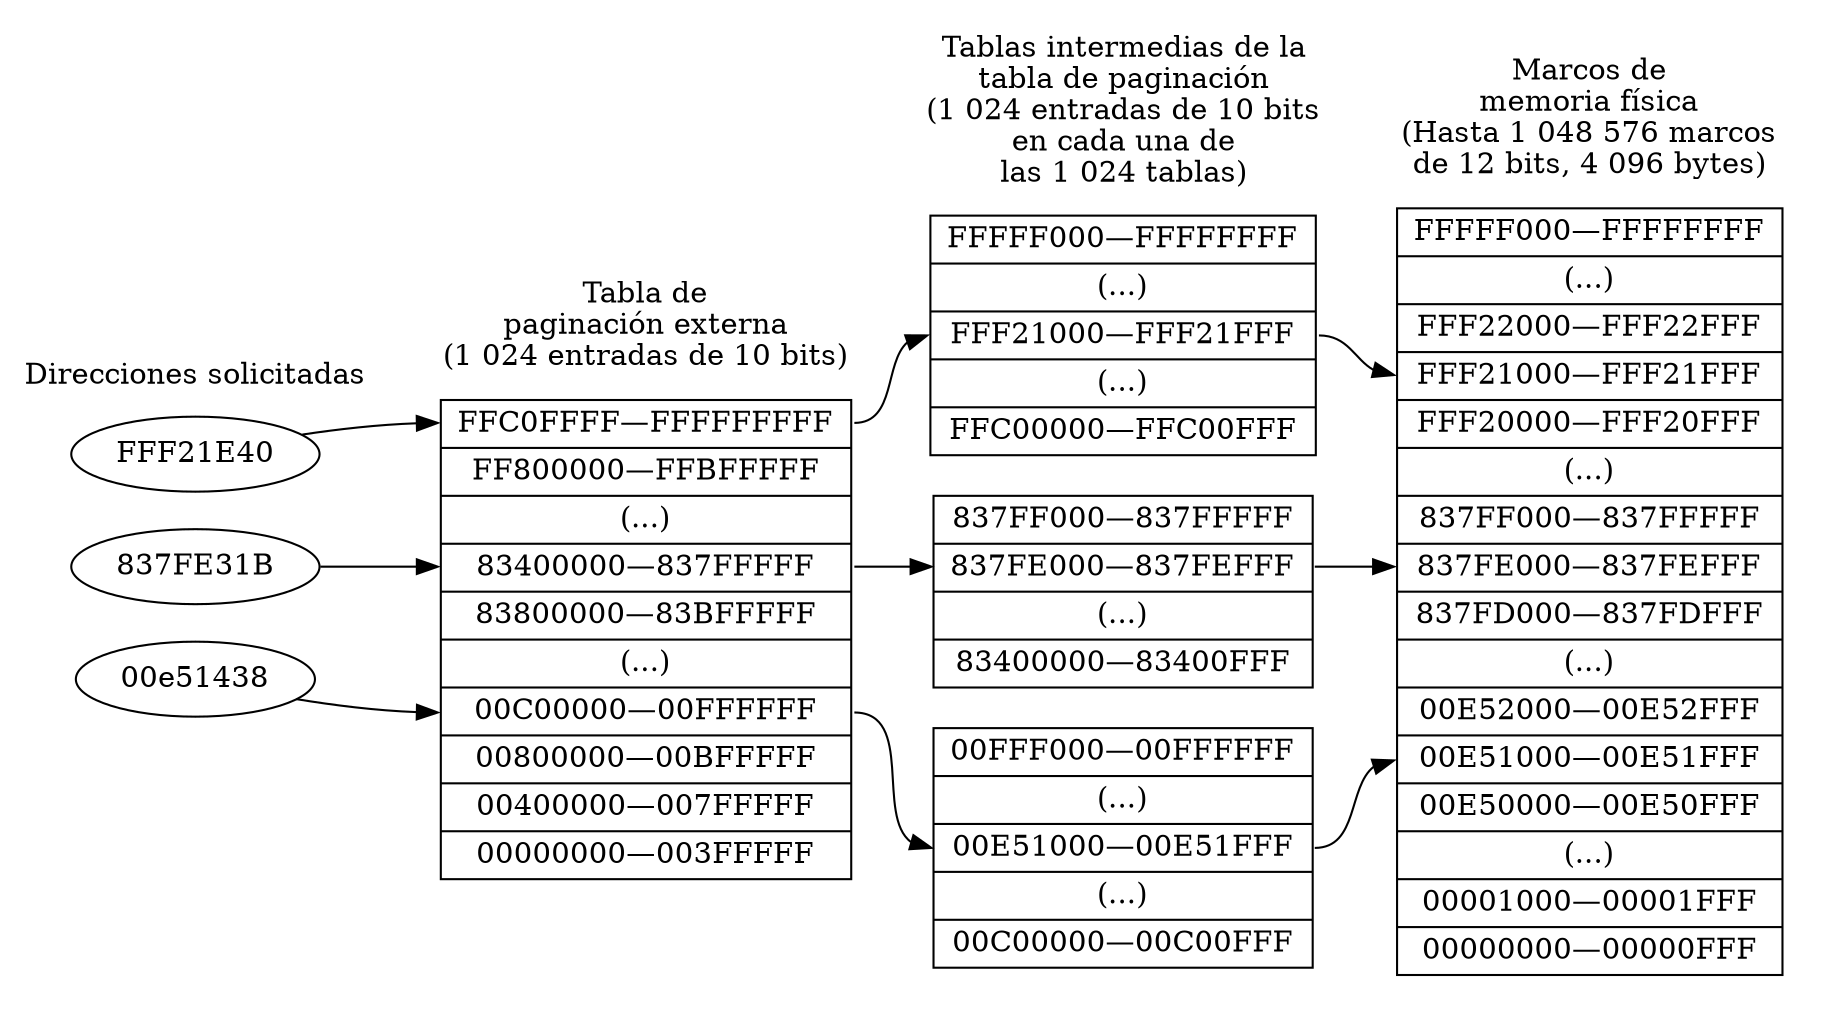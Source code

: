 #+begin_src dot :exports results :file ltxpng/paginacion_jerarquica.png
digraph G {
	rankdir = LR;

	subgraph cluster_solic {
		label="Direcciones solicitadas";
		color="#ffffff";
		solic_alta [label = "FFF21E40"];
		solic_med [label = "837FE31B"];
		solic_baja [label = "00e51438"];
	}
	subgraph cluster_ext {
		label = "Tabla de\npaginación externa\n(1 024 entradas de 10 bits)";
		color = "#ffffff";
		externa [shape=record, label="<ffc0>FFC0FFFF—FFFFFFFFF|<ff80>FF800000—FFBFFFFF|(...)|<8340>83400000—837FFFFF|<8380>83800000—83BFFFFF|(...)|<c0>00C00000—00FFFFFF|<0080>00800000—00BFFFFF|<0040>00400000—007FFFFF|<0000>00000000—003FFFFF"];
	}
	subgraph cluster_med {
		label = "Tablas intermedias de la\ntabla de paginación\n(1 024 entradas de 10 bits\nen cada una de\nlas 1 024 tablas)";
		color = "#ffffff";
		med_ffc0 [shape=record, label="FFFFF000—FFFFFFFF|(...)|<alta>FFF21000—FFF21FFF|(...)|FFC00000—FFC00FFF"];
		med_8340 [shape=record, label="837FF000—837FFFFF|<med>837FE000—837FEFFF|(...)|83400000—83400FFF"];
		med_00c0 [shape=record, label="00FFF000—00FFFFFF|(...)|<baja>00E51000—00E51FFF|(...)|00C00000—00C00FFF"];
	}
	subgraph cluster_mem {
		label = "Marcos de\nmemoria física\n(Hasta 1 048 576 marcos\nde 12 bits, 4 096 bytes)";
		color = "#ffffff";
		memoria [shape=record, label="FFFFF000—FFFFFFFF|(...)|FFF22000—FFF22FFF|<alta>FFF21000—FFF21FFF|FFF20000—FFF20FFF|(...)|837FF000—837FFFFF|<med>837FE000—837FEFFF|837FD000—837FDFFF|(...)|00E52000—00E52FFF|<baja>00E51000—00E51FFF|00E50000—00E50FFF|(...)|00001000—00001FFF|00000000—00000FFF"]
	}
	solic_alta -> externa:ffc0 -> med_ffc0:alta -> memoria:alta;
	solic_med -> externa:8340 -> med_8340:med -> memoria:med;
	solic_baja -> externa:c0 -> med_00c0:baja -> memoria:baja;
}
#+end_src
